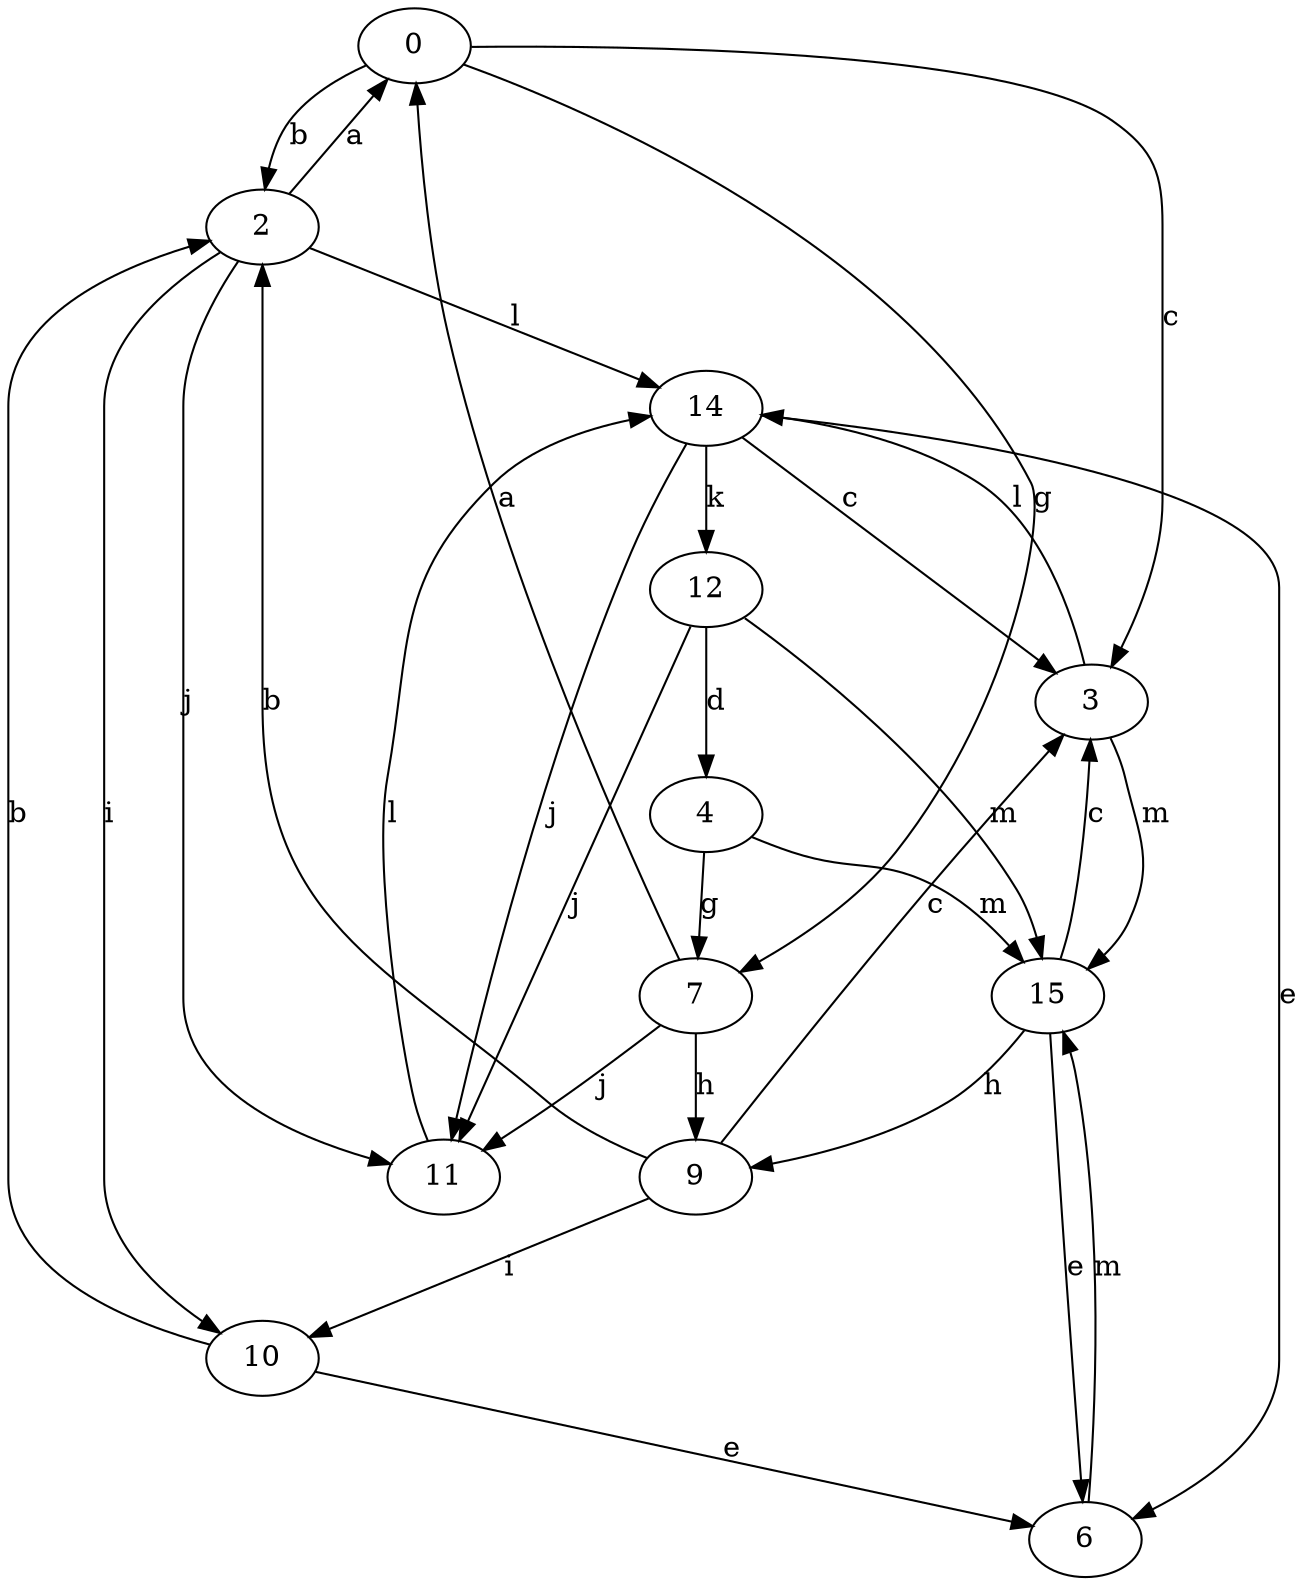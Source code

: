 strict digraph  {
0;
2;
3;
4;
6;
7;
9;
10;
11;
12;
14;
15;
0 -> 2  [label=b];
0 -> 3  [label=c];
0 -> 7  [label=g];
2 -> 0  [label=a];
2 -> 10  [label=i];
2 -> 11  [label=j];
2 -> 14  [label=l];
3 -> 14  [label=l];
3 -> 15  [label=m];
4 -> 7  [label=g];
4 -> 15  [label=m];
6 -> 15  [label=m];
7 -> 0  [label=a];
7 -> 9  [label=h];
7 -> 11  [label=j];
9 -> 2  [label=b];
9 -> 3  [label=c];
9 -> 10  [label=i];
10 -> 2  [label=b];
10 -> 6  [label=e];
11 -> 14  [label=l];
12 -> 4  [label=d];
12 -> 11  [label=j];
12 -> 15  [label=m];
14 -> 3  [label=c];
14 -> 6  [label=e];
14 -> 11  [label=j];
14 -> 12  [label=k];
15 -> 3  [label=c];
15 -> 6  [label=e];
15 -> 9  [label=h];
}
